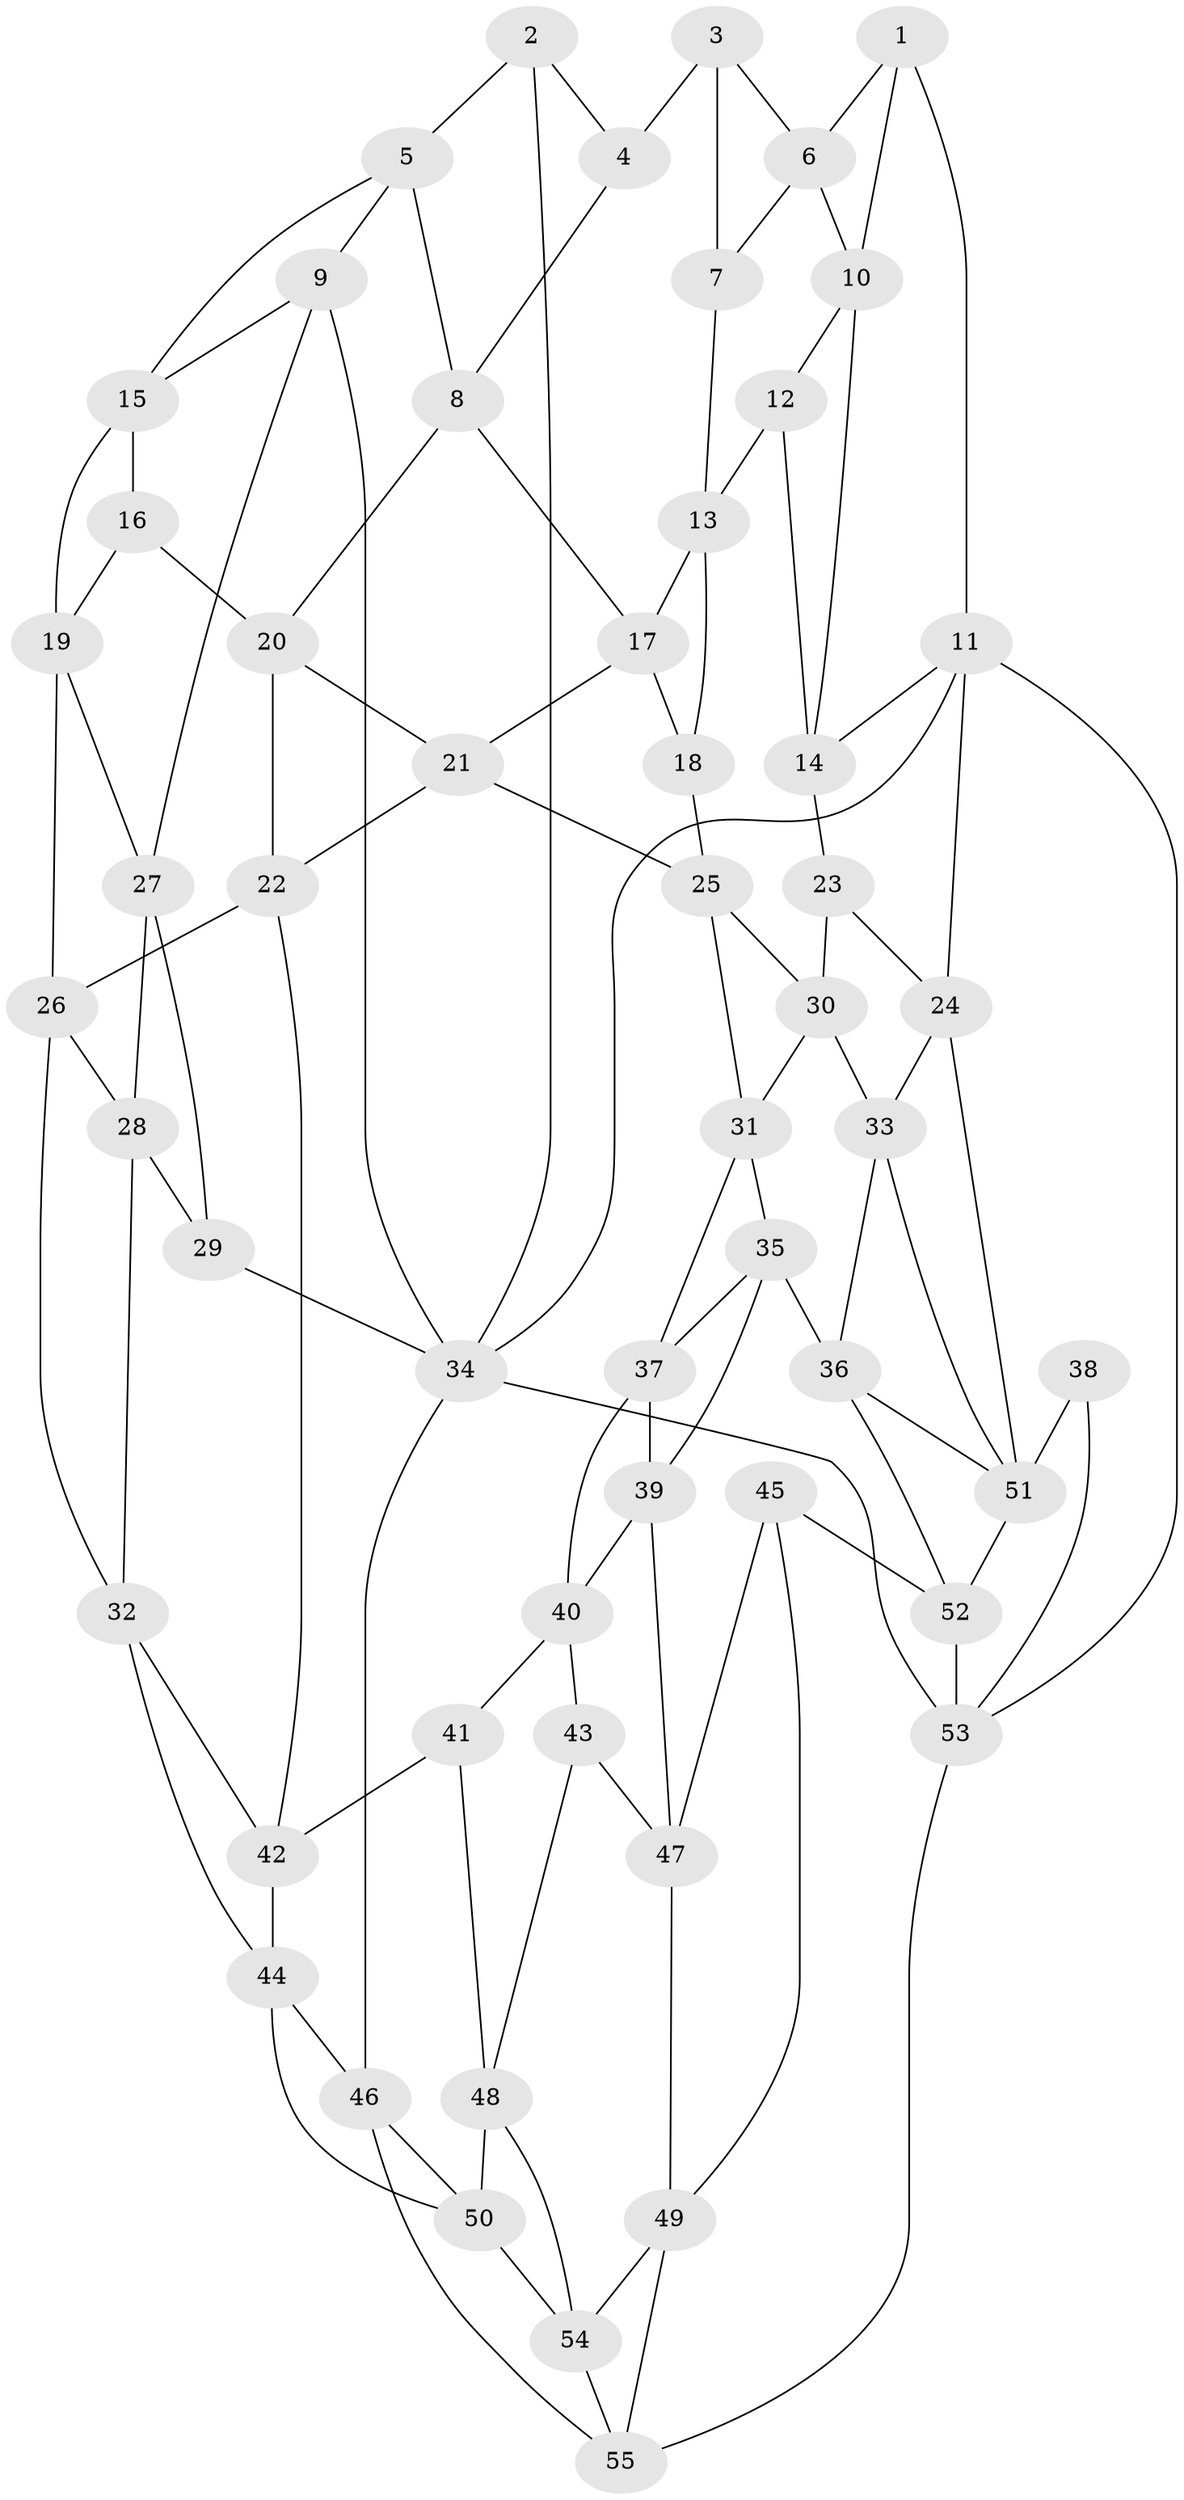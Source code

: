 // original degree distribution, {3: 0.01818181818181818, 4: 0.2, 6: 0.18181818181818182, 5: 0.6}
// Generated by graph-tools (version 1.1) at 2025/03/03/09/25 03:03:15]
// undirected, 55 vertices, 105 edges
graph export_dot {
graph [start="1"]
  node [color=gray90,style=filled];
  1;
  2;
  3;
  4;
  5;
  6;
  7;
  8;
  9;
  10;
  11;
  12;
  13;
  14;
  15;
  16;
  17;
  18;
  19;
  20;
  21;
  22;
  23;
  24;
  25;
  26;
  27;
  28;
  29;
  30;
  31;
  32;
  33;
  34;
  35;
  36;
  37;
  38;
  39;
  40;
  41;
  42;
  43;
  44;
  45;
  46;
  47;
  48;
  49;
  50;
  51;
  52;
  53;
  54;
  55;
  1 -- 6 [weight=1.0];
  1 -- 10 [weight=1.0];
  1 -- 11 [weight=1.0];
  2 -- 4 [weight=1.0];
  2 -- 5 [weight=1.0];
  2 -- 34 [weight=1.0];
  3 -- 4 [weight=1.0];
  3 -- 6 [weight=1.0];
  3 -- 7 [weight=1.0];
  4 -- 8 [weight=1.0];
  5 -- 8 [weight=1.0];
  5 -- 9 [weight=1.0];
  5 -- 15 [weight=1.0];
  6 -- 7 [weight=1.0];
  6 -- 10 [weight=1.0];
  7 -- 13 [weight=1.0];
  8 -- 17 [weight=1.0];
  8 -- 20 [weight=1.0];
  9 -- 15 [weight=1.0];
  9 -- 27 [weight=1.0];
  9 -- 34 [weight=1.0];
  10 -- 12 [weight=1.0];
  10 -- 14 [weight=1.0];
  11 -- 14 [weight=1.0];
  11 -- 24 [weight=1.0];
  11 -- 34 [weight=1.0];
  11 -- 53 [weight=1.0];
  12 -- 13 [weight=1.0];
  12 -- 14 [weight=1.0];
  13 -- 17 [weight=1.0];
  13 -- 18 [weight=1.0];
  14 -- 23 [weight=1.0];
  15 -- 16 [weight=1.0];
  15 -- 19 [weight=1.0];
  16 -- 19 [weight=1.0];
  16 -- 20 [weight=1.0];
  17 -- 18 [weight=1.0];
  17 -- 21 [weight=1.0];
  18 -- 25 [weight=1.0];
  19 -- 26 [weight=1.0];
  19 -- 27 [weight=1.0];
  20 -- 21 [weight=1.0];
  20 -- 22 [weight=1.0];
  21 -- 22 [weight=1.0];
  21 -- 25 [weight=1.0];
  22 -- 26 [weight=1.0];
  22 -- 42 [weight=1.0];
  23 -- 24 [weight=1.0];
  23 -- 30 [weight=1.0];
  24 -- 33 [weight=1.0];
  24 -- 51 [weight=1.0];
  25 -- 30 [weight=1.0];
  25 -- 31 [weight=1.0];
  26 -- 28 [weight=1.0];
  26 -- 32 [weight=1.0];
  27 -- 28 [weight=1.0];
  27 -- 29 [weight=1.0];
  28 -- 29 [weight=1.0];
  28 -- 32 [weight=1.0];
  29 -- 34 [weight=1.0];
  30 -- 31 [weight=1.0];
  30 -- 33 [weight=1.0];
  31 -- 35 [weight=1.0];
  31 -- 37 [weight=1.0];
  32 -- 42 [weight=1.0];
  32 -- 44 [weight=1.0];
  33 -- 36 [weight=1.0];
  33 -- 51 [weight=1.0];
  34 -- 46 [weight=1.0];
  34 -- 53 [weight=1.0];
  35 -- 36 [weight=1.0];
  35 -- 37 [weight=1.0];
  35 -- 39 [weight=1.0];
  36 -- 51 [weight=1.0];
  36 -- 52 [weight=1.0];
  37 -- 39 [weight=1.0];
  37 -- 40 [weight=1.0];
  38 -- 51 [weight=2.0];
  38 -- 53 [weight=1.0];
  39 -- 40 [weight=1.0];
  39 -- 47 [weight=1.0];
  40 -- 41 [weight=1.0];
  40 -- 43 [weight=1.0];
  41 -- 42 [weight=2.0];
  41 -- 48 [weight=1.0];
  42 -- 44 [weight=1.0];
  43 -- 47 [weight=1.0];
  43 -- 48 [weight=1.0];
  44 -- 46 [weight=1.0];
  44 -- 50 [weight=1.0];
  45 -- 47 [weight=1.0];
  45 -- 49 [weight=1.0];
  45 -- 52 [weight=1.0];
  46 -- 50 [weight=1.0];
  46 -- 55 [weight=1.0];
  47 -- 49 [weight=1.0];
  48 -- 50 [weight=1.0];
  48 -- 54 [weight=1.0];
  49 -- 54 [weight=1.0];
  49 -- 55 [weight=1.0];
  50 -- 54 [weight=1.0];
  51 -- 52 [weight=1.0];
  52 -- 53 [weight=1.0];
  53 -- 55 [weight=1.0];
  54 -- 55 [weight=1.0];
}
